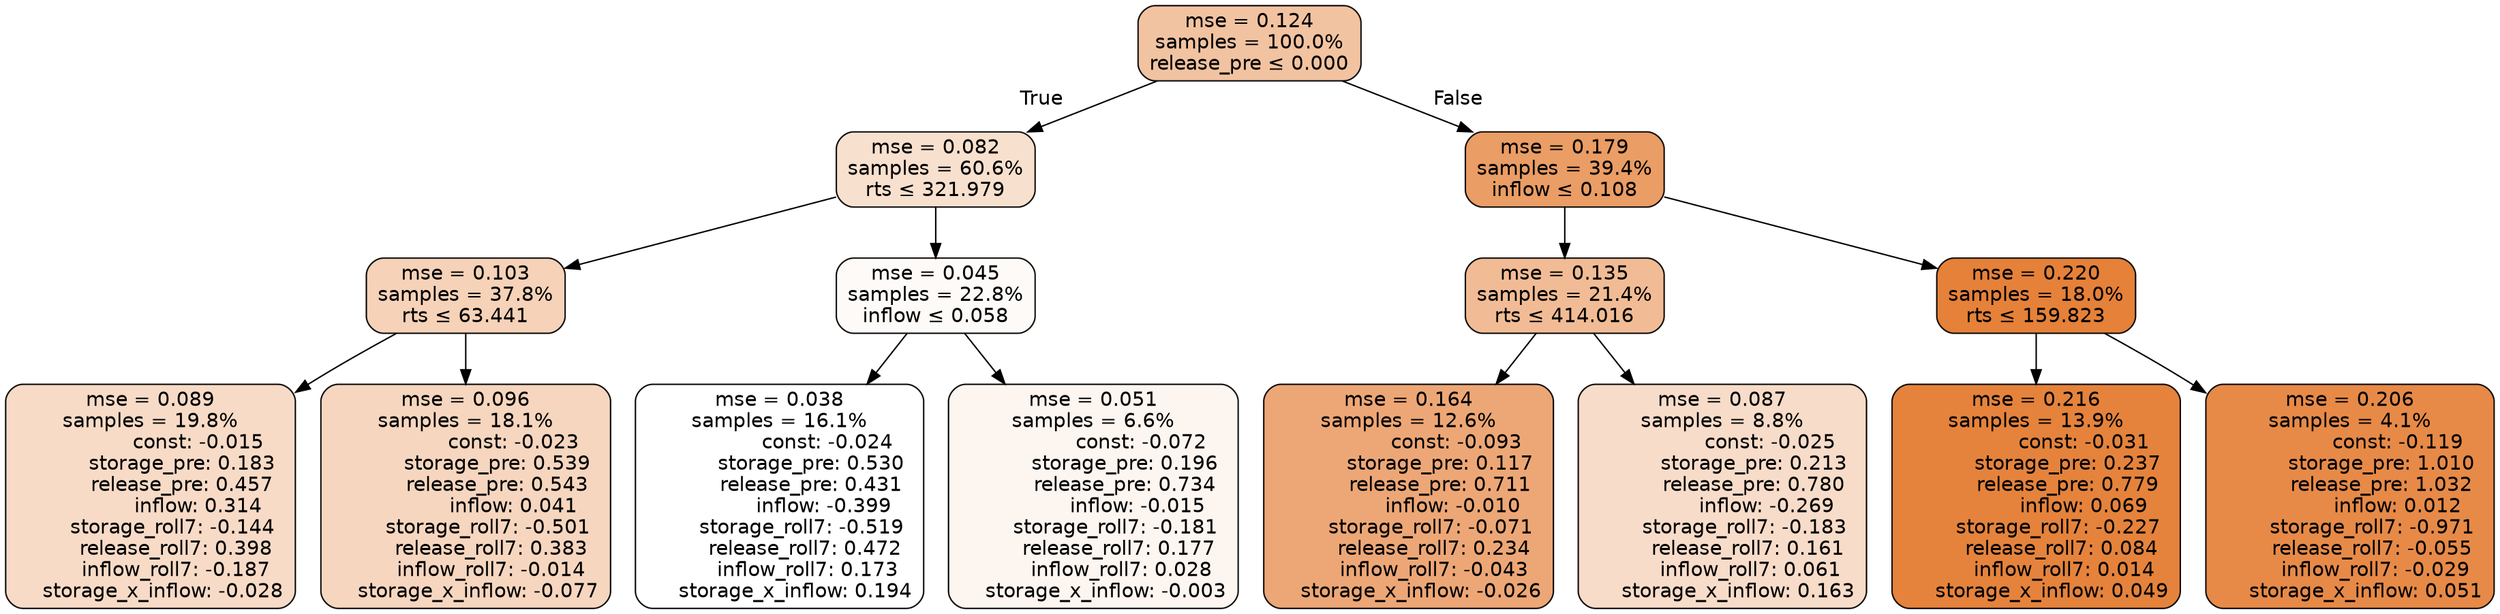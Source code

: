 digraph tree {
bgcolor="transparent"
node [shape=rectangle, style="filled, rounded", color="black", fontname=helvetica] ;
edge [fontname=helvetica] ;
	"0" [label="mse = 0.124
samples = 100.0%
release_pre &le; 0.000", fillcolor="#f2c3a1"]
	"1" [label="mse = 0.082
samples = 60.6%
rts &le; 321.979", fillcolor="#f8e0ce"]
	"2" [label="mse = 0.103
samples = 37.8%
rts &le; 63.441", fillcolor="#f5d2b8"]
	"3" [label="mse = 0.089
samples = 19.8%
               const: -0.015
          storage_pre: 0.183
          release_pre: 0.457
               inflow: 0.314
       storage_roll7: -0.144
        release_roll7: 0.398
        inflow_roll7: -0.187
    storage_x_inflow: -0.028", fillcolor="#f7dbc7"]
	"4" [label="mse = 0.096
samples = 18.1%
               const: -0.023
          storage_pre: 0.539
          release_pre: 0.543
               inflow: 0.041
       storage_roll7: -0.501
        release_roll7: 0.383
        inflow_roll7: -0.014
    storage_x_inflow: -0.077", fillcolor="#f6d6bf"]
	"5" [label="mse = 0.045
samples = 22.8%
inflow &le; 0.058", fillcolor="#fefaf7"]
	"6" [label="mse = 0.038
samples = 16.1%
               const: -0.024
          storage_pre: 0.530
          release_pre: 0.431
              inflow: -0.399
       storage_roll7: -0.519
        release_roll7: 0.472
         inflow_roll7: 0.173
     storage_x_inflow: 0.194", fillcolor="#ffffff"]
	"7" [label="mse = 0.051
samples = 6.6%
               const: -0.072
          storage_pre: 0.196
          release_pre: 0.734
              inflow: -0.015
       storage_roll7: -0.181
        release_roll7: 0.177
         inflow_roll7: 0.028
    storage_x_inflow: -0.003", fillcolor="#fdf5f0"]
	"8" [label="mse = 0.179
samples = 39.4%
inflow &le; 0.108", fillcolor="#ea9d65"]
	"9" [label="mse = 0.135
samples = 21.4%
rts &le; 414.016", fillcolor="#f1bc95"]
	"10" [label="mse = 0.164
samples = 12.6%
               const: -0.093
          storage_pre: 0.117
          release_pre: 0.711
              inflow: -0.010
       storage_roll7: -0.071
        release_roll7: 0.234
        inflow_roll7: -0.043
    storage_x_inflow: -0.026", fillcolor="#eda776"]
	"11" [label="mse = 0.087
samples = 8.8%
               const: -0.025
          storage_pre: 0.213
          release_pre: 0.780
              inflow: -0.269
       storage_roll7: -0.183
        release_roll7: 0.161
         inflow_roll7: 0.061
     storage_x_inflow: 0.163", fillcolor="#f7dcc9"]
	"12" [label="mse = 0.220
samples = 18.0%
rts &le; 159.823", fillcolor="#e58139"]
	"13" [label="mse = 0.216
samples = 13.9%
               const: -0.031
          storage_pre: 0.237
          release_pre: 0.779
               inflow: 0.069
       storage_roll7: -0.227
        release_roll7: 0.084
         inflow_roll7: 0.014
     storage_x_inflow: 0.049", fillcolor="#e5833c"]
	"14" [label="mse = 0.206
samples = 4.1%
               const: -0.119
          storage_pre: 1.010
          release_pre: 1.032
               inflow: 0.012
       storage_roll7: -0.971
       release_roll7: -0.055
        inflow_roll7: -0.029
     storage_x_inflow: 0.051", fillcolor="#e78a48"]

	"0" -> "1" [labeldistance=2.5, labelangle=45, headlabel="True"]
	"1" -> "2"
	"2" -> "3"
	"2" -> "4"
	"1" -> "5"
	"5" -> "6"
	"5" -> "7"
	"0" -> "8" [labeldistance=2.5, labelangle=-45, headlabel="False"]
	"8" -> "9"
	"9" -> "10"
	"9" -> "11"
	"8" -> "12"
	"12" -> "13"
	"12" -> "14"
}